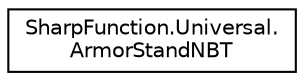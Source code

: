 digraph "Graphical Class Hierarchy"
{
 // LATEX_PDF_SIZE
  edge [fontname="Helvetica",fontsize="10",labelfontname="Helvetica",labelfontsize="10"];
  node [fontname="Helvetica",fontsize="10",shape=record];
  rankdir="LR";
  Node0 [label="SharpFunction.Universal.\lArmorStandNBT",height=0.2,width=0.4,color="black", fillcolor="white", style="filled",URL="$class_sharp_function_1_1_universal_1_1_armor_stand_n_b_t.html",tooltip="Represents specific NBT data for Armor Stands"];
}

